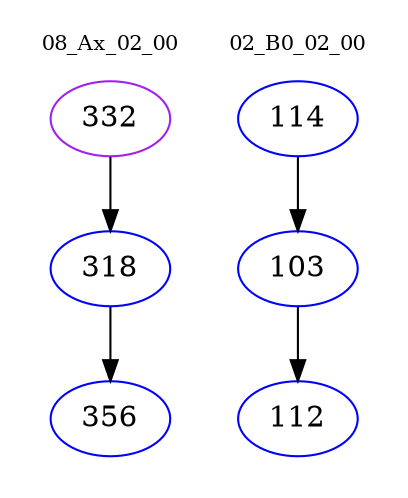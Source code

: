 digraph{
subgraph cluster_0 {
color = white
label = "08_Ax_02_00";
fontsize=10;
T0_332 [label="332", color="purple"]
T0_332 -> T0_318 [color="black"]
T0_318 [label="318", color="blue"]
T0_318 -> T0_356 [color="black"]
T0_356 [label="356", color="blue"]
}
subgraph cluster_1 {
color = white
label = "02_B0_02_00";
fontsize=10;
T1_114 [label="114", color="blue"]
T1_114 -> T1_103 [color="black"]
T1_103 [label="103", color="blue"]
T1_103 -> T1_112 [color="black"]
T1_112 [label="112", color="blue"]
}
}
